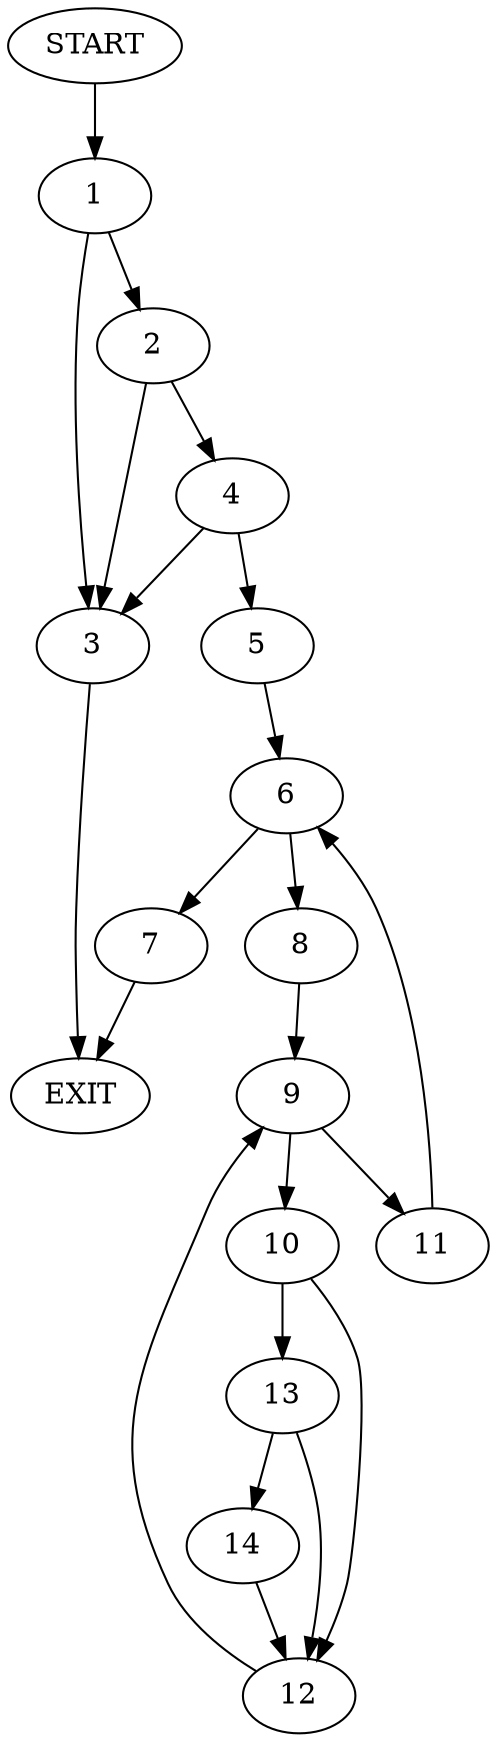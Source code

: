 digraph {
0 [label="START"]
15 [label="EXIT"]
0 -> 1
1 -> 2
1 -> 3
2 -> 4
2 -> 3
3 -> 15
4 -> 3
4 -> 5
5 -> 6
6 -> 7
6 -> 8
8 -> 9
7 -> 15
9 -> 10
9 -> 11
10 -> 12
10 -> 13
11 -> 6
12 -> 9
13 -> 12
13 -> 14
14 -> 12
}
